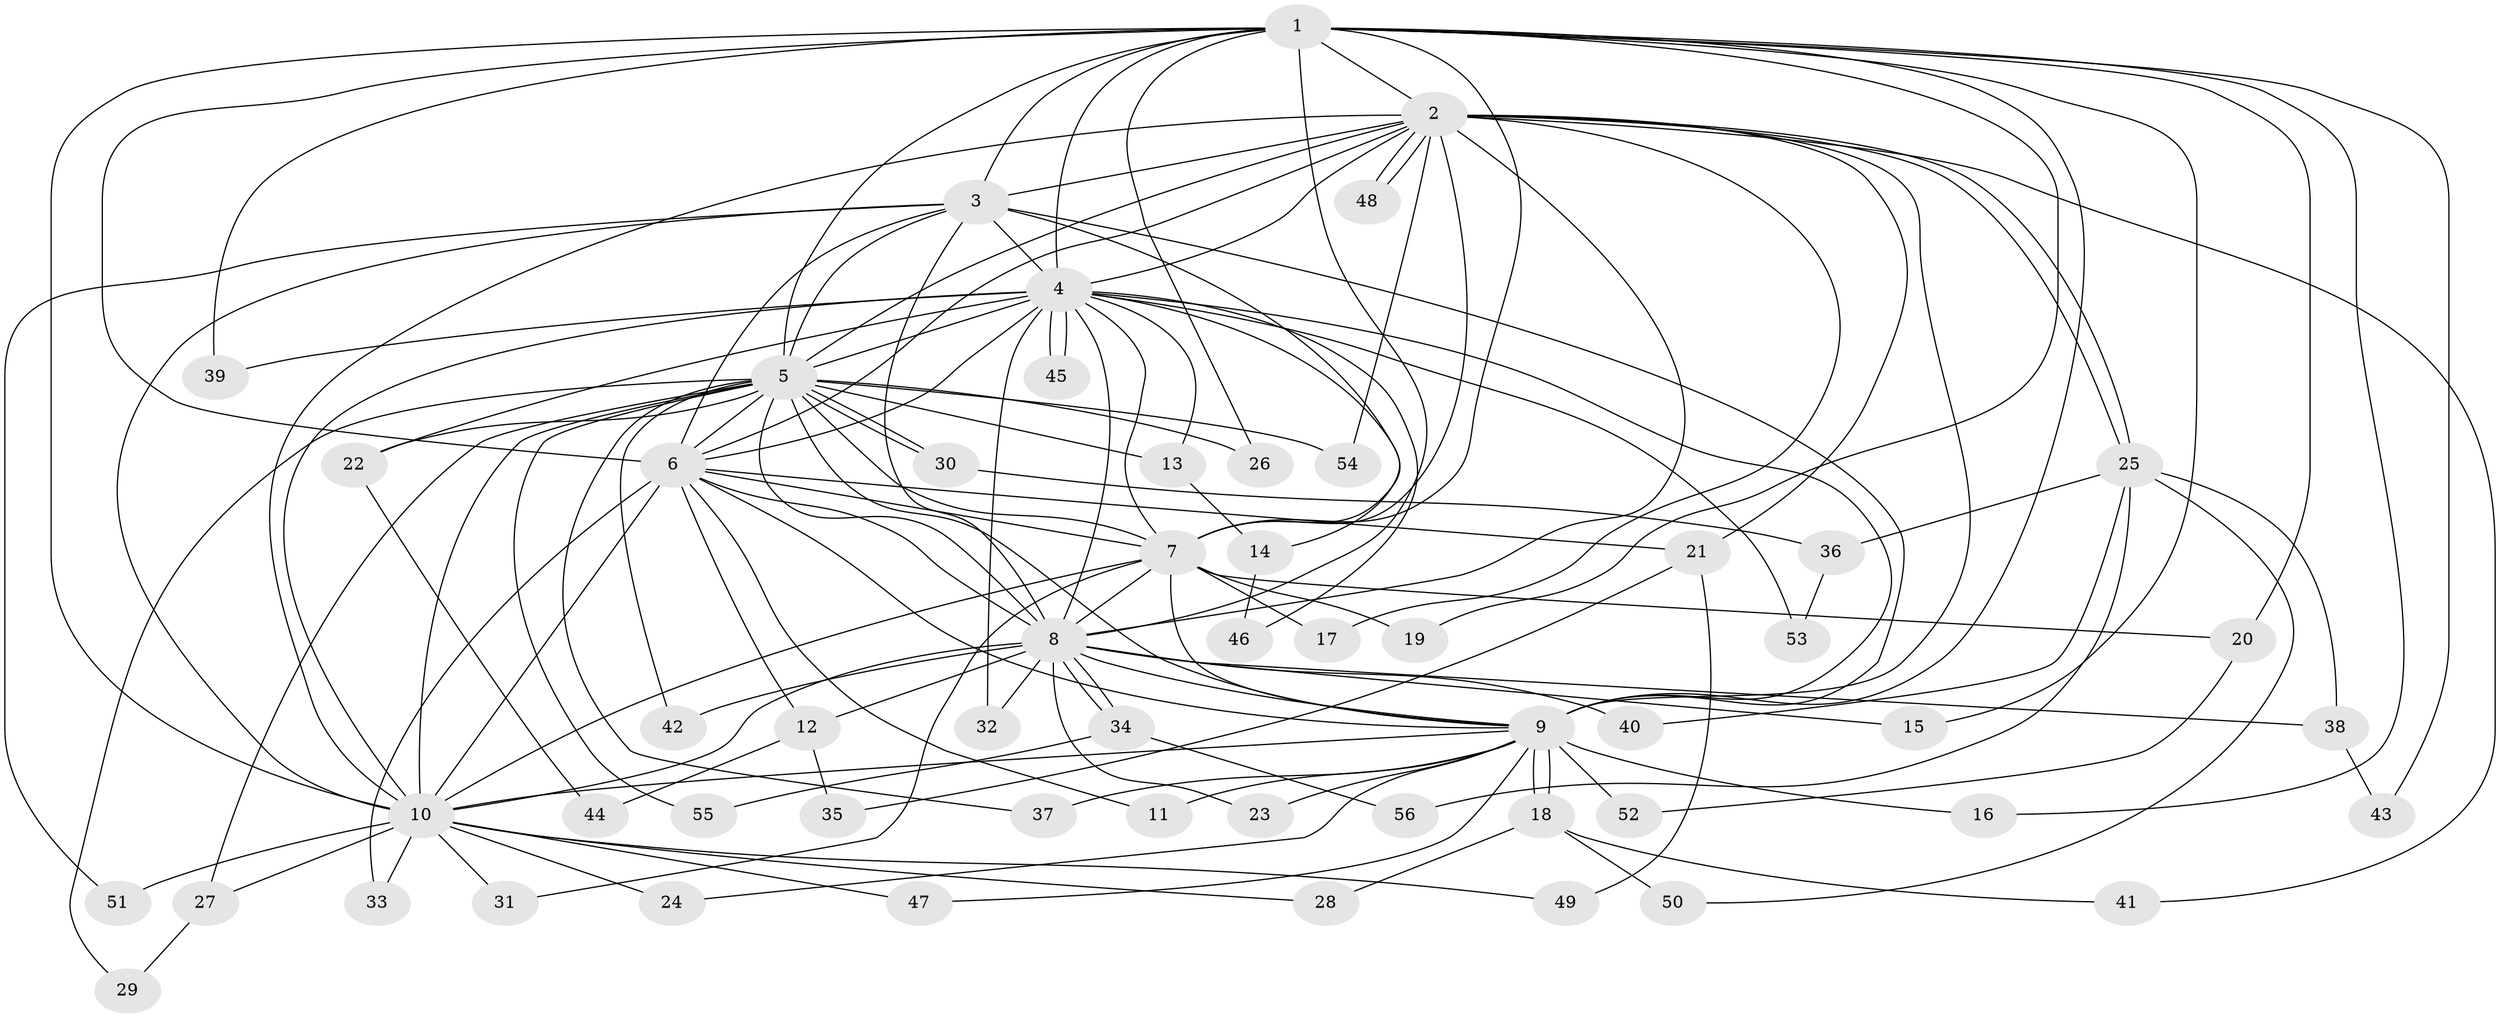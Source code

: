 // coarse degree distribution, {12: 0.024390243902439025, 21: 0.024390243902439025, 15: 0.04878048780487805, 17: 0.024390243902439025, 9: 0.04878048780487805, 13: 0.024390243902439025, 4: 0.04878048780487805, 3: 0.24390243902439024, 2: 0.4878048780487805, 7: 0.024390243902439025}
// Generated by graph-tools (version 1.1) at 2025/51/02/27/25 19:51:42]
// undirected, 56 vertices, 137 edges
graph export_dot {
graph [start="1"]
  node [color=gray90,style=filled];
  1;
  2;
  3;
  4;
  5;
  6;
  7;
  8;
  9;
  10;
  11;
  12;
  13;
  14;
  15;
  16;
  17;
  18;
  19;
  20;
  21;
  22;
  23;
  24;
  25;
  26;
  27;
  28;
  29;
  30;
  31;
  32;
  33;
  34;
  35;
  36;
  37;
  38;
  39;
  40;
  41;
  42;
  43;
  44;
  45;
  46;
  47;
  48;
  49;
  50;
  51;
  52;
  53;
  54;
  55;
  56;
  1 -- 2;
  1 -- 3;
  1 -- 4;
  1 -- 5;
  1 -- 6;
  1 -- 7;
  1 -- 8;
  1 -- 9;
  1 -- 10;
  1 -- 15;
  1 -- 16;
  1 -- 19;
  1 -- 20;
  1 -- 26;
  1 -- 39;
  1 -- 43;
  2 -- 3;
  2 -- 4;
  2 -- 5;
  2 -- 6;
  2 -- 7;
  2 -- 8;
  2 -- 9;
  2 -- 10;
  2 -- 17;
  2 -- 21;
  2 -- 25;
  2 -- 25;
  2 -- 41;
  2 -- 48;
  2 -- 48;
  2 -- 54;
  3 -- 4;
  3 -- 5;
  3 -- 6;
  3 -- 7;
  3 -- 8;
  3 -- 9;
  3 -- 10;
  3 -- 51;
  4 -- 5;
  4 -- 6;
  4 -- 7;
  4 -- 8;
  4 -- 9;
  4 -- 10;
  4 -- 13;
  4 -- 14;
  4 -- 22;
  4 -- 32;
  4 -- 39;
  4 -- 45;
  4 -- 45;
  4 -- 46;
  4 -- 53;
  5 -- 6;
  5 -- 7;
  5 -- 8;
  5 -- 9;
  5 -- 10;
  5 -- 13;
  5 -- 22;
  5 -- 26;
  5 -- 27;
  5 -- 29;
  5 -- 30;
  5 -- 30;
  5 -- 37;
  5 -- 42;
  5 -- 54;
  5 -- 55;
  6 -- 7;
  6 -- 8;
  6 -- 9;
  6 -- 10;
  6 -- 11;
  6 -- 12;
  6 -- 21;
  6 -- 33;
  7 -- 8;
  7 -- 9;
  7 -- 10;
  7 -- 17;
  7 -- 19;
  7 -- 20;
  7 -- 31;
  8 -- 9;
  8 -- 10;
  8 -- 12;
  8 -- 15;
  8 -- 23;
  8 -- 32;
  8 -- 34;
  8 -- 34;
  8 -- 38;
  8 -- 40;
  8 -- 42;
  9 -- 10;
  9 -- 11;
  9 -- 16;
  9 -- 18;
  9 -- 18;
  9 -- 23;
  9 -- 24;
  9 -- 37;
  9 -- 47;
  9 -- 52;
  10 -- 24;
  10 -- 27;
  10 -- 28;
  10 -- 31;
  10 -- 33;
  10 -- 47;
  10 -- 49;
  10 -- 51;
  12 -- 35;
  12 -- 44;
  13 -- 14;
  14 -- 46;
  18 -- 28;
  18 -- 41;
  18 -- 50;
  20 -- 52;
  21 -- 35;
  21 -- 49;
  22 -- 44;
  25 -- 36;
  25 -- 38;
  25 -- 40;
  25 -- 50;
  25 -- 56;
  27 -- 29;
  30 -- 36;
  34 -- 55;
  34 -- 56;
  36 -- 53;
  38 -- 43;
}
